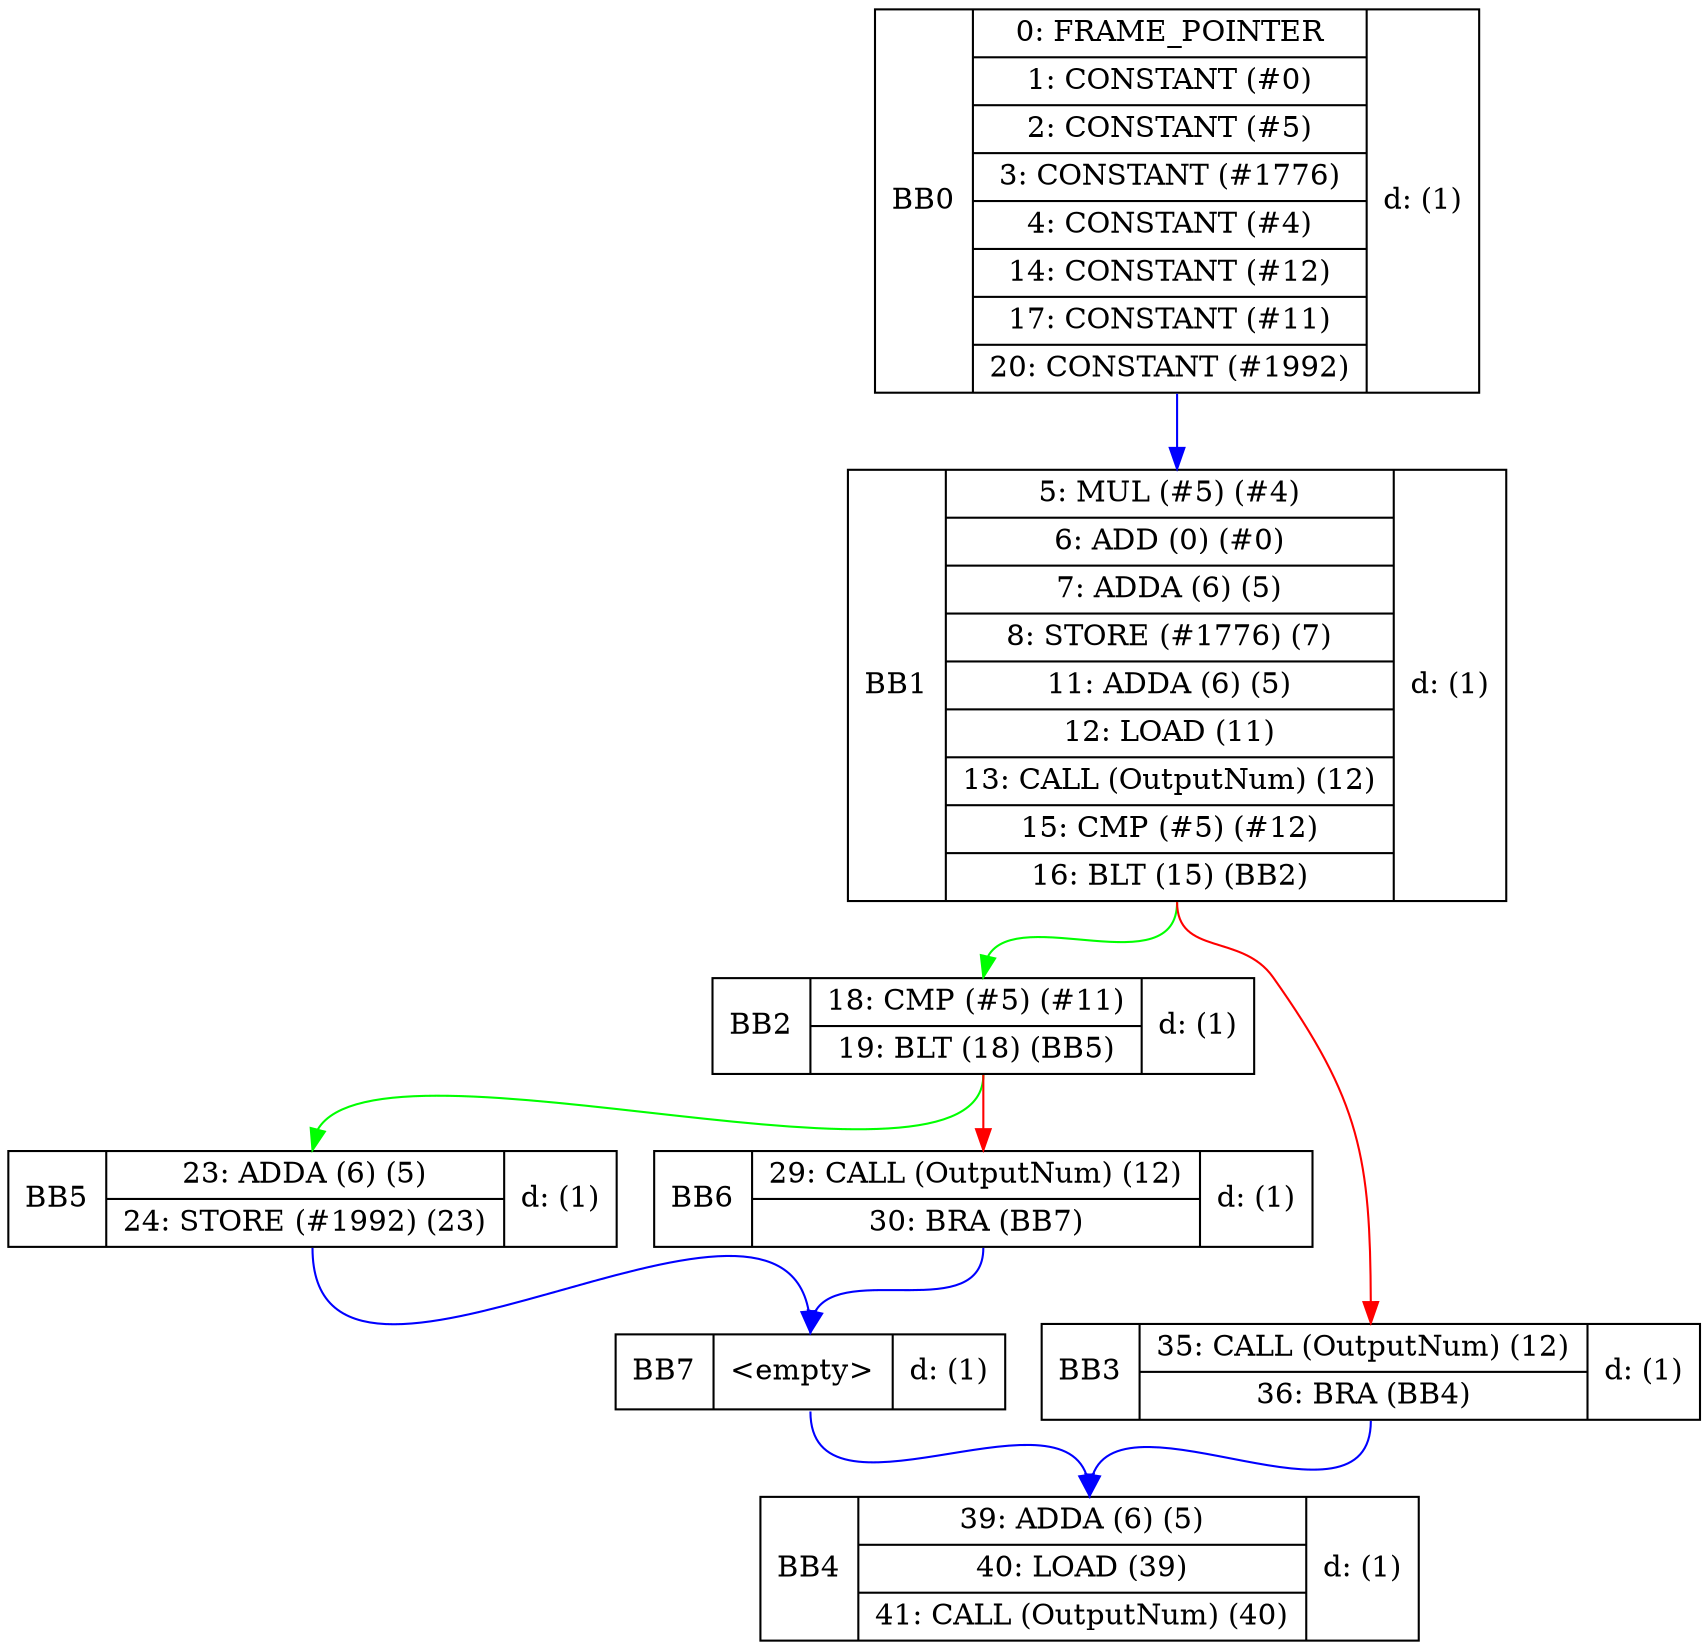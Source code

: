 digraph G {bb0[shape=record, label="<b>BB0 | {0: FRAME_POINTER|1: CONSTANT (#0)|2: CONSTANT (#5)|3: CONSTANT (#1776)|4: CONSTANT (#4)|14: CONSTANT (#12)|17: CONSTANT (#11)|20: CONSTANT (#1992)} | d: (1)\n"]bb1[shape=record, label="<b>BB1 | {5: MUL (#5)  (#4)|6: ADD (0)  (#0)|7: ADDA (6)  (5)|8: STORE (#1776)  (7)|11: ADDA (6)  (5)|12: LOAD (11)|13: CALL (OutputNum) (12)|15: CMP (#5)  (#12)|16: BLT (15) (BB2)} | d: (1)\n"]bb2[shape=record, label="<b>BB2 | {18: CMP (#5)  (#11)|19: BLT (18) (BB5)} | d: (1)\n"]bb3[shape=record, label="<b>BB3 | {35: CALL (OutputNum) (12)|36: BRA (BB4)} | d: (1)\n"]bb4[shape=record, label="<b>BB4 | {39: ADDA (6)  (5)|40: LOAD (39)|41: CALL (OutputNum) (40)} | d: (1)\n"]bb5[shape=record, label="<b>BB5 | {23: ADDA (6)  (5)|24: STORE (#1992)  (23)} | d: (1)\n"]bb6[shape=record, label="<b>BB6 | {29: CALL (OutputNum) (12)|30: BRA (BB7)} | d: (1)\n"]bb7[shape=record, label="<b>BB7 | {\<empty\>} | d: (1)\n"]bb0:s -> bb1:n[color="blue"];bb1:s -> bb2:n[color="green"]; bb1:s -> bb3:n[color="red"];bb2:s -> bb5:n[color="green"]; bb2:s -> bb6:n[color="red"];bb3:s -> bb4:n[color="blue"];bb5:s -> bb7:n[color="blue"];bb6:s -> bb7:n[color="blue"];bb7:s -> bb4:n[color="blue"];}